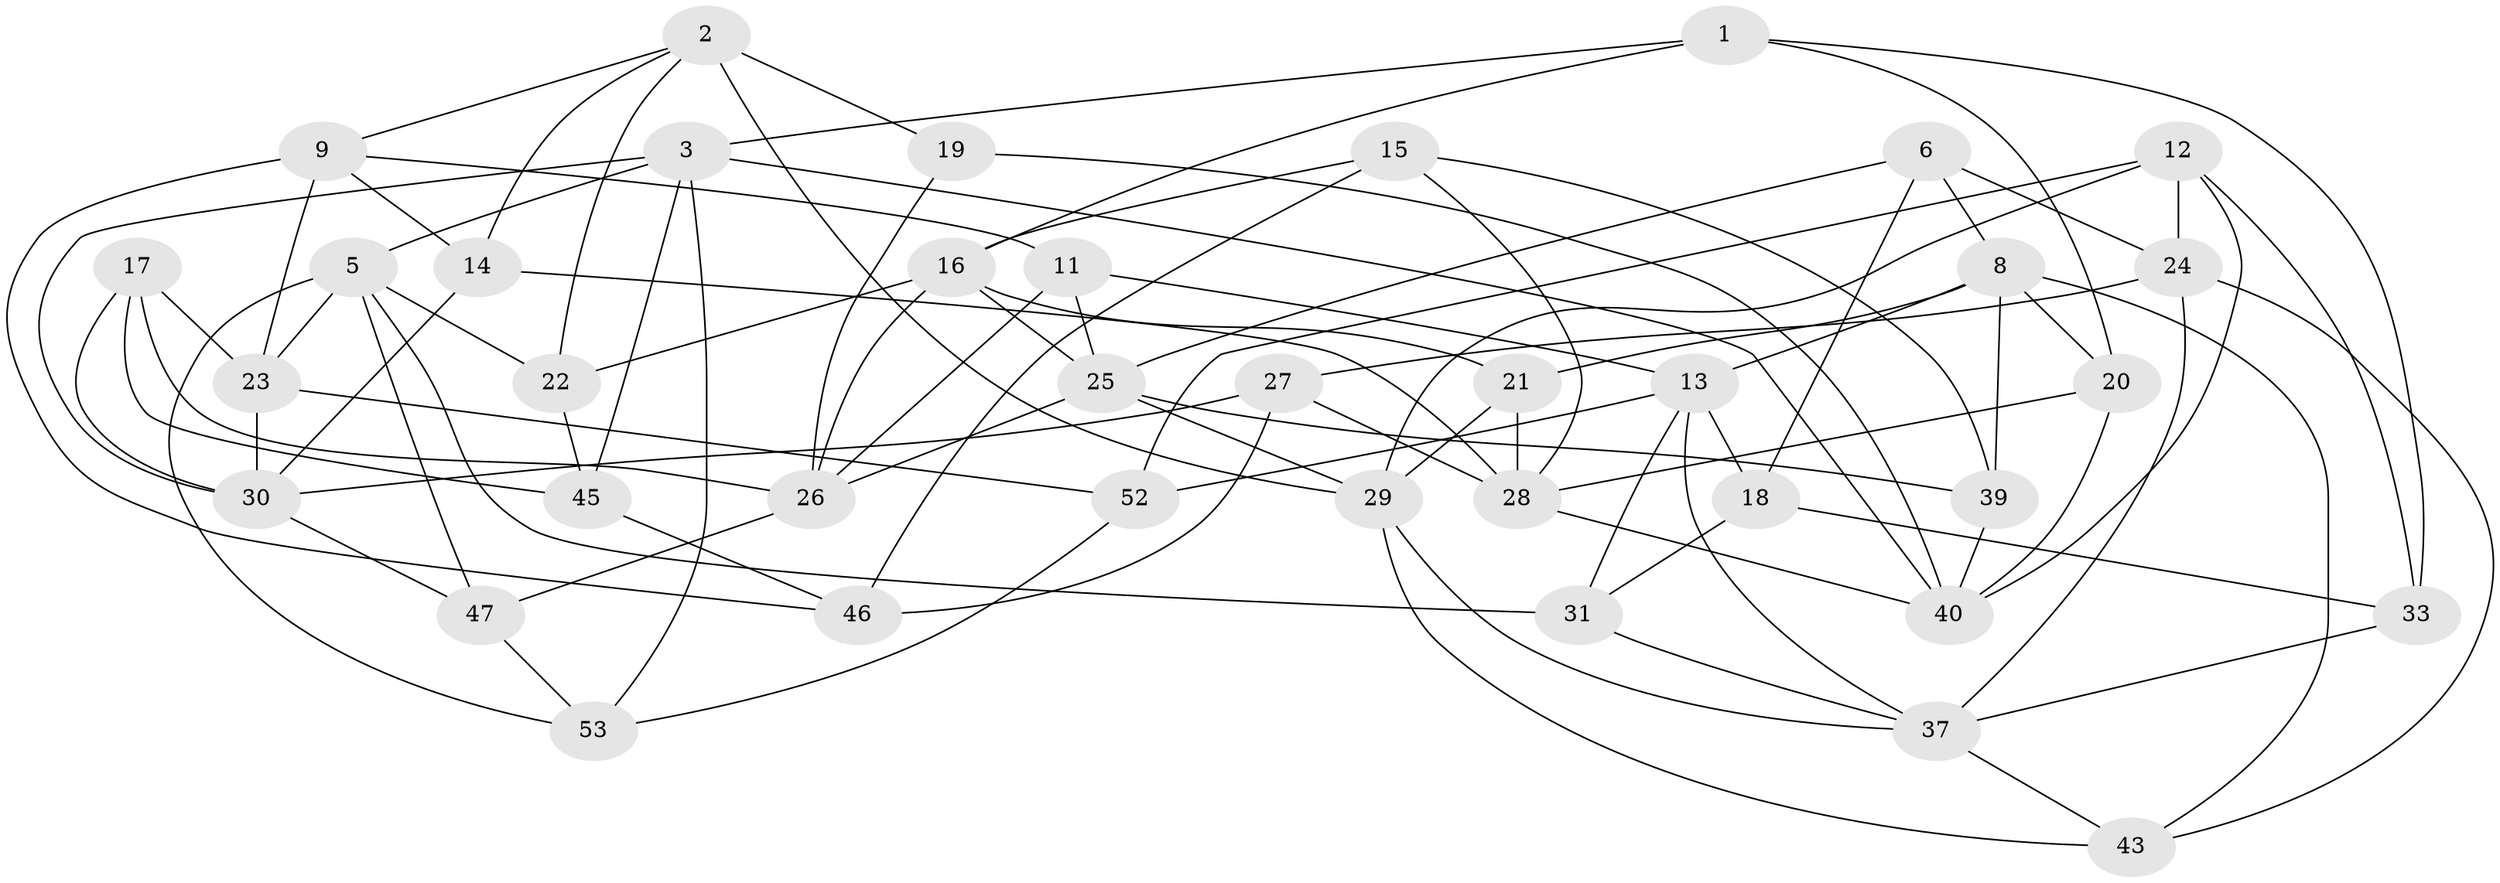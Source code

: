 // original degree distribution, {4: 1.0}
// Generated by graph-tools (version 1.1) at 2025/11/02/27/25 16:11:48]
// undirected, 38 vertices, 90 edges
graph export_dot {
graph [start="1"]
  node [color=gray90,style=filled];
  1;
  2 [super="+4"];
  3 [super="+7"];
  5 [super="+48"];
  6;
  8 [super="+54"];
  9 [super="+10"];
  11;
  12 [super="+34"];
  13 [super="+36"];
  14;
  15;
  16 [super="+51"];
  17;
  18;
  19;
  20;
  21;
  22;
  23 [super="+42"];
  24 [super="+44"];
  25 [super="+55"];
  26 [super="+50"];
  27;
  28 [super="+35"];
  29 [super="+32"];
  30 [super="+41"];
  31;
  33;
  37 [super="+38"];
  39;
  40 [super="+49"];
  43;
  45;
  46;
  47;
  52;
  53;
  1 -- 20;
  1 -- 33;
  1 -- 16;
  1 -- 3;
  2 -- 19 [weight=2];
  2 -- 9;
  2 -- 14;
  2 -- 22;
  2 -- 29;
  3 -- 53;
  3 -- 45;
  3 -- 5;
  3 -- 40;
  3 -- 30;
  5 -- 22;
  5 -- 31;
  5 -- 23;
  5 -- 53;
  5 -- 47;
  6 -- 24;
  6 -- 18;
  6 -- 25;
  6 -- 8;
  8 -- 20;
  8 -- 21;
  8 -- 43;
  8 -- 13;
  8 -- 39;
  9 -- 14;
  9 -- 46;
  9 -- 11;
  9 -- 23 [weight=2];
  11 -- 26;
  11 -- 25;
  11 -- 13;
  12 -- 29;
  12 -- 52;
  12 -- 33;
  12 -- 24 [weight=2];
  12 -- 40;
  13 -- 52;
  13 -- 37;
  13 -- 18;
  13 -- 31;
  14 -- 28;
  14 -- 30;
  15 -- 39;
  15 -- 46;
  15 -- 28;
  15 -- 16;
  16 -- 26;
  16 -- 25;
  16 -- 21;
  16 -- 22;
  17 -- 23;
  17 -- 45;
  17 -- 26;
  17 -- 30;
  18 -- 31;
  18 -- 33;
  19 -- 40;
  19 -- 26;
  20 -- 28;
  20 -- 40;
  21 -- 28;
  21 -- 29;
  22 -- 45;
  23 -- 52;
  23 -- 30;
  24 -- 27;
  24 -- 43;
  24 -- 37;
  25 -- 39;
  25 -- 26;
  25 -- 29;
  26 -- 47;
  27 -- 46;
  27 -- 28;
  27 -- 30;
  28 -- 40;
  29 -- 43;
  29 -- 37;
  30 -- 47;
  31 -- 37;
  33 -- 37;
  37 -- 43;
  39 -- 40;
  45 -- 46;
  47 -- 53;
  52 -- 53;
}

